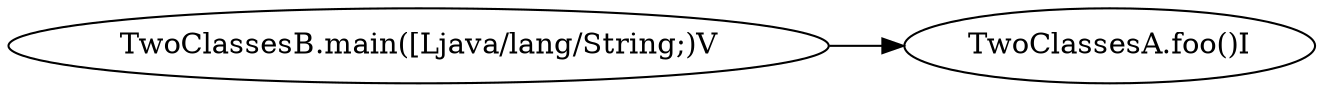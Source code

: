 digraph graphname {
rankdir="LR";
124 [label="TwoClassesA.foo()I"]
131 [label="TwoClassesB.main([Ljava/lang/String;)V"]
131 -> 124
}
